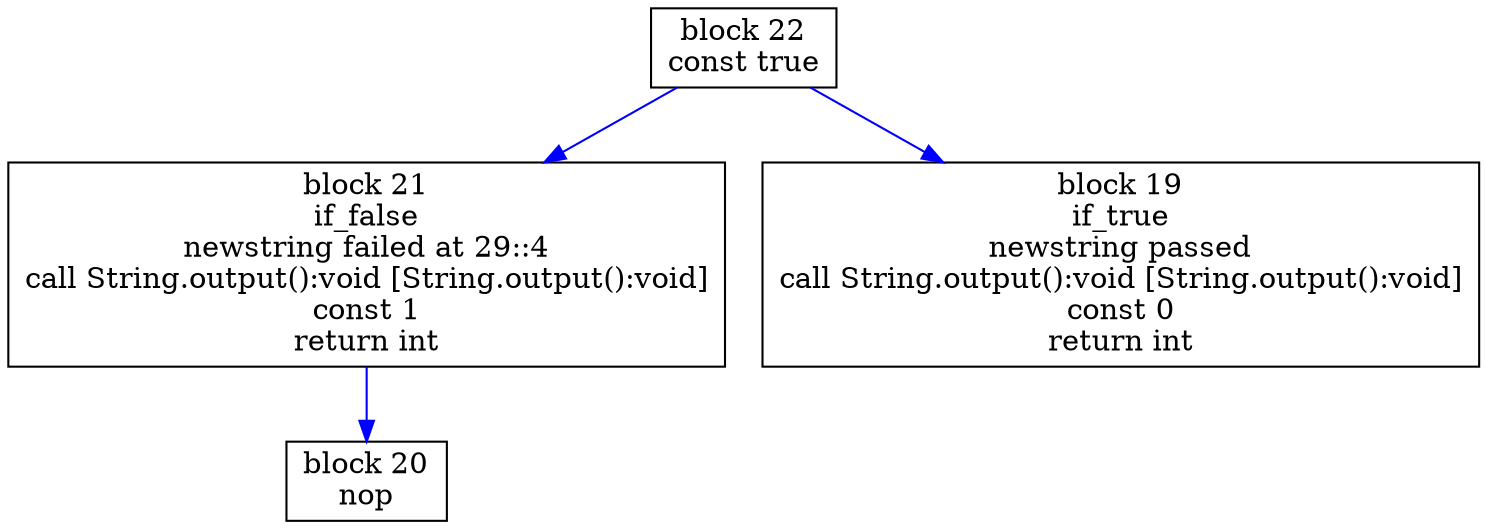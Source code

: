 digraph "Led.prova2():void" {
size = "11,7.5";
codeblock_22 [ shape = box, label = "block 22\nconst true"];
codeblock_21 [ shape = box, label = "block 21\nif_false\nnewstring failed at 29::4\ncall String.output():void [String.output():void]\nconst 1\nreturn int"];
codeblock_20 [ shape = box, label = "block 20\nnop"];
codeblock_21->codeblock_20 [color = blue label = "" fontsize = 8]
codeblock_22->codeblock_21 [color = blue label = "" fontsize = 8]
codeblock_19 [ shape = box, label = "block 19\nif_true\nnewstring passed\ncall String.output():void [String.output():void]\nconst 0\nreturn int"];
codeblock_22->codeblock_19 [color = blue label = "" fontsize = 8]
}